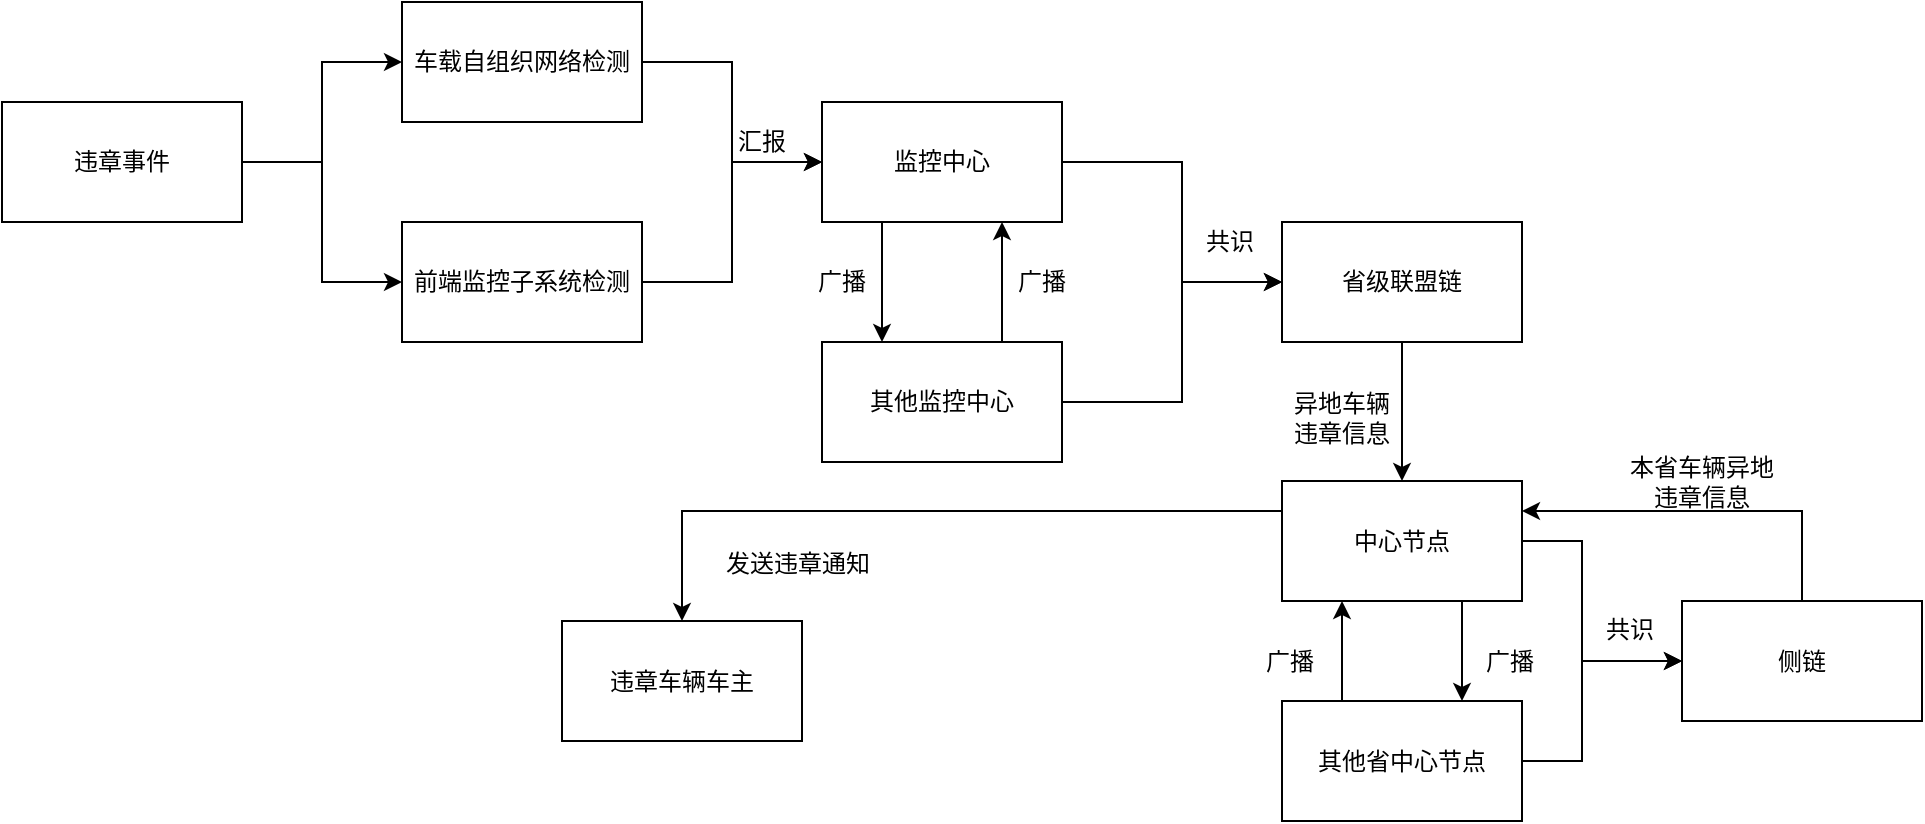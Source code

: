 <mxfile version="10.7.5" type="github"><diagram name="Page-1" id="8ce9d11a-91a2-4d17-14d8-a56ed91bf033"><mxGraphModel dx="1634" dy="764" grid="1" gridSize="10" guides="1" tooltips="1" connect="1" arrows="1" fold="1" page="1" pageScale="1" pageWidth="1100" pageHeight="850" background="#ffffff" math="0" shadow="0"><root><mxCell id="0"/><mxCell id="1" parent="0"/><mxCell id="MoWPjFzb7sI1ahTHOuCQ-3" value="" style="edgeStyle=orthogonalEdgeStyle;rounded=0;orthogonalLoop=1;jettySize=auto;html=1;" parent="1" source="MoWPjFzb7sI1ahTHOuCQ-1" target="MoWPjFzb7sI1ahTHOuCQ-2" edge="1"><mxGeometry relative="1" as="geometry"/></mxCell><mxCell id="MoWPjFzb7sI1ahTHOuCQ-7" value="" style="edgeStyle=orthogonalEdgeStyle;rounded=0;orthogonalLoop=1;jettySize=auto;html=1;" parent="1" source="MoWPjFzb7sI1ahTHOuCQ-1" target="MoWPjFzb7sI1ahTHOuCQ-6" edge="1"><mxGeometry relative="1" as="geometry"/></mxCell><mxCell id="MoWPjFzb7sI1ahTHOuCQ-1" value="违章事件" style="rounded=0;whiteSpace=wrap;html=1;" parent="1" vertex="1"><mxGeometry x="120" y="150" width="120" height="60" as="geometry"/></mxCell><mxCell id="MoWPjFzb7sI1ahTHOuCQ-13" value="" style="edgeStyle=orthogonalEdgeStyle;rounded=0;orthogonalLoop=1;jettySize=auto;html=1;" parent="1" source="MoWPjFzb7sI1ahTHOuCQ-6" target="MoWPjFzb7sI1ahTHOuCQ-12" edge="1"><mxGeometry relative="1" as="geometry"/></mxCell><mxCell id="MoWPjFzb7sI1ahTHOuCQ-6" value="前端监控子系统检测" style="rounded=0;whiteSpace=wrap;html=1;" parent="1" vertex="1"><mxGeometry x="320" y="210" width="120" height="60" as="geometry"/></mxCell><mxCell id="MoWPjFzb7sI1ahTHOuCQ-15" value="" style="edgeStyle=orthogonalEdgeStyle;rounded=0;orthogonalLoop=1;jettySize=auto;html=1;" parent="1" source="MoWPjFzb7sI1ahTHOuCQ-12" target="MoWPjFzb7sI1ahTHOuCQ-14" edge="1"><mxGeometry relative="1" as="geometry"><Array as="points"><mxPoint x="560" y="260"/><mxPoint x="560" y="260"/></Array></mxGeometry></mxCell><mxCell id="MoWPjFzb7sI1ahTHOuCQ-21" value="" style="edgeStyle=orthogonalEdgeStyle;rounded=0;orthogonalLoop=1;jettySize=auto;html=1;" parent="1" source="MoWPjFzb7sI1ahTHOuCQ-12" target="MoWPjFzb7sI1ahTHOuCQ-20" edge="1"><mxGeometry relative="1" as="geometry"><Array as="points"><mxPoint x="710" y="180"/><mxPoint x="710" y="240"/></Array></mxGeometry></mxCell><mxCell id="MoWPjFzb7sI1ahTHOuCQ-12" value="监控中心" style="rounded=0;whiteSpace=wrap;html=1;" parent="1" vertex="1"><mxGeometry x="530" y="150" width="120" height="60" as="geometry"/></mxCell><mxCell id="MoWPjFzb7sI1ahTHOuCQ-47" style="edgeStyle=orthogonalEdgeStyle;rounded=0;orthogonalLoop=1;jettySize=auto;html=1;exitX=0.5;exitY=1;exitDx=0;exitDy=0;entryX=0.5;entryY=0;entryDx=0;entryDy=0;shadow=0;" parent="1" source="MoWPjFzb7sI1ahTHOuCQ-20" target="MoWPjFzb7sI1ahTHOuCQ-37" edge="1"><mxGeometry relative="1" as="geometry"/></mxCell><mxCell id="MoWPjFzb7sI1ahTHOuCQ-20" value="省级联盟链" style="rounded=0;whiteSpace=wrap;html=1;" parent="1" vertex="1"><mxGeometry x="760" y="210" width="120" height="60" as="geometry"/></mxCell><mxCell id="MoWPjFzb7sI1ahTHOuCQ-22" style="edgeStyle=orthogonalEdgeStyle;rounded=0;orthogonalLoop=1;jettySize=auto;html=1;entryX=0;entryY=0.5;entryDx=0;entryDy=0;" parent="1" source="MoWPjFzb7sI1ahTHOuCQ-14" target="MoWPjFzb7sI1ahTHOuCQ-20" edge="1"><mxGeometry relative="1" as="geometry"><Array as="points"><mxPoint x="710" y="300"/><mxPoint x="710" y="240"/></Array></mxGeometry></mxCell><mxCell id="MoWPjFzb7sI1ahTHOuCQ-14" value="其他监控中心" style="rounded=0;whiteSpace=wrap;html=1;" parent="1" vertex="1"><mxGeometry x="530" y="270" width="120" height="60" as="geometry"/></mxCell><mxCell id="MoWPjFzb7sI1ahTHOuCQ-11" value="" style="edgeStyle=orthogonalEdgeStyle;rounded=0;orthogonalLoop=1;jettySize=auto;html=1;entryX=0;entryY=0.5;entryDx=0;entryDy=0;" parent="1" source="MoWPjFzb7sI1ahTHOuCQ-2" target="MoWPjFzb7sI1ahTHOuCQ-12" edge="1"><mxGeometry relative="1" as="geometry"><mxPoint x="450" y="190" as="targetPoint"/></mxGeometry></mxCell><mxCell id="MoWPjFzb7sI1ahTHOuCQ-2" value="车载自组织网络检测" style="rounded=0;whiteSpace=wrap;html=1;" parent="1" vertex="1"><mxGeometry x="320" y="100" width="120" height="60" as="geometry"/></mxCell><mxCell id="MoWPjFzb7sI1ahTHOuCQ-16" value="汇报" style="text;html=1;strokeColor=none;fillColor=none;align=center;verticalAlign=middle;whiteSpace=wrap;rounded=0;" parent="1" vertex="1"><mxGeometry x="480" y="160" width="40" height="20" as="geometry"/></mxCell><mxCell id="MoWPjFzb7sI1ahTHOuCQ-17" value="" style="endArrow=classic;html=1;entryX=0.75;entryY=1;entryDx=0;entryDy=0;exitX=0.75;exitY=0;exitDx=0;exitDy=0;" parent="1" source="MoWPjFzb7sI1ahTHOuCQ-14" target="MoWPjFzb7sI1ahTHOuCQ-12" edge="1"><mxGeometry width="50" height="50" relative="1" as="geometry"><mxPoint x="560" y="300" as="sourcePoint"/><mxPoint x="610" y="250" as="targetPoint"/></mxGeometry></mxCell><mxCell id="MoWPjFzb7sI1ahTHOuCQ-18" value="广播" style="text;html=1;strokeColor=none;fillColor=none;align=center;verticalAlign=middle;whiteSpace=wrap;rounded=0;" parent="1" vertex="1"><mxGeometry x="520" y="230" width="40" height="20" as="geometry"/></mxCell><mxCell id="MoWPjFzb7sI1ahTHOuCQ-19" value="广播" style="text;html=1;strokeColor=none;fillColor=none;align=center;verticalAlign=middle;whiteSpace=wrap;rounded=0;" parent="1" vertex="1"><mxGeometry x="620" y="230" width="40" height="20" as="geometry"/></mxCell><mxCell id="MoWPjFzb7sI1ahTHOuCQ-23" value="共识" style="text;html=1;resizable=0;points=[];autosize=1;align=left;verticalAlign=top;spacingTop=-4;" parent="1" vertex="1"><mxGeometry x="720" y="210" width="40" height="20" as="geometry"/></mxCell><mxCell id="MoWPjFzb7sI1ahTHOuCQ-29" value="异地车辆违章信息" style="text;html=1;strokeColor=none;fillColor=none;align=center;verticalAlign=middle;whiteSpace=wrap;rounded=0;" parent="1" vertex="1"><mxGeometry x="765" y="300" width="50" height="15" as="geometry"/></mxCell><mxCell id="MoWPjFzb7sI1ahTHOuCQ-52" style="edgeStyle=orthogonalEdgeStyle;rounded=0;orthogonalLoop=1;jettySize=auto;html=1;exitX=0.75;exitY=1;exitDx=0;exitDy=0;entryX=0.75;entryY=0;entryDx=0;entryDy=0;shadow=0;" parent="1" source="MoWPjFzb7sI1ahTHOuCQ-37" target="MoWPjFzb7sI1ahTHOuCQ-43" edge="1"><mxGeometry relative="1" as="geometry"/></mxCell><mxCell id="MoWPjFzb7sI1ahTHOuCQ-55" value="" style="edgeStyle=orthogonalEdgeStyle;rounded=0;orthogonalLoop=1;jettySize=auto;html=1;shadow=0;" parent="1" source="MoWPjFzb7sI1ahTHOuCQ-37" target="MoWPjFzb7sI1ahTHOuCQ-54" edge="1"><mxGeometry relative="1" as="geometry"><Array as="points"><mxPoint x="910" y="369.5"/><mxPoint x="910" y="429.5"/></Array></mxGeometry></mxCell><mxCell id="MoWPjFzb7sI1ahTHOuCQ-65" style="edgeStyle=orthogonalEdgeStyle;rounded=0;orthogonalLoop=1;jettySize=auto;html=1;exitX=0;exitY=0.25;exitDx=0;exitDy=0;shadow=0;entryX=0.5;entryY=0;entryDx=0;entryDy=0;" parent="1" source="MoWPjFzb7sI1ahTHOuCQ-37" target="MoWPjFzb7sI1ahTHOuCQ-60" edge="1"><mxGeometry relative="1" as="geometry"><mxPoint x="170" y="354.333" as="targetPoint"/></mxGeometry></mxCell><mxCell id="MoWPjFzb7sI1ahTHOuCQ-37" value="中心节点" style="shape=process;whiteSpace=wrap;html=1;backgroundOutline=1;size=0;" parent="1" vertex="1"><mxGeometry x="760" y="339.5" width="120" height="60" as="geometry"/></mxCell><mxCell id="MoWPjFzb7sI1ahTHOuCQ-63" style="edgeStyle=orthogonalEdgeStyle;rounded=0;orthogonalLoop=1;jettySize=auto;html=1;shadow=0;entryX=1;entryY=0.25;entryDx=0;entryDy=0;" parent="1" source="MoWPjFzb7sI1ahTHOuCQ-54" target="MoWPjFzb7sI1ahTHOuCQ-37" edge="1"><mxGeometry relative="1" as="geometry"><mxPoint x="960" y="330" as="targetPoint"/><Array as="points"><mxPoint x="1020" y="354"/></Array></mxGeometry></mxCell><mxCell id="MoWPjFzb7sI1ahTHOuCQ-54" value="侧链" style="shape=process;whiteSpace=wrap;html=1;backgroundOutline=1;size=0;" parent="1" vertex="1"><mxGeometry x="960" y="399.5" width="120" height="60" as="geometry"/></mxCell><mxCell id="MoWPjFzb7sI1ahTHOuCQ-48" style="edgeStyle=orthogonalEdgeStyle;rounded=0;orthogonalLoop=1;jettySize=auto;html=1;exitX=0.25;exitY=0;exitDx=0;exitDy=0;entryX=0.25;entryY=1;entryDx=0;entryDy=0;shadow=0;" parent="1" source="MoWPjFzb7sI1ahTHOuCQ-43" target="MoWPjFzb7sI1ahTHOuCQ-37" edge="1"><mxGeometry relative="1" as="geometry"/></mxCell><mxCell id="MoWPjFzb7sI1ahTHOuCQ-56" style="edgeStyle=orthogonalEdgeStyle;rounded=0;orthogonalLoop=1;jettySize=auto;html=1;exitX=1;exitY=0.5;exitDx=0;exitDy=0;entryX=0;entryY=0.5;entryDx=0;entryDy=0;shadow=0;" parent="1" source="MoWPjFzb7sI1ahTHOuCQ-43" target="MoWPjFzb7sI1ahTHOuCQ-54" edge="1"><mxGeometry relative="1" as="geometry"><Array as="points"><mxPoint x="910" y="479.5"/><mxPoint x="910" y="429.5"/></Array></mxGeometry></mxCell><mxCell id="MoWPjFzb7sI1ahTHOuCQ-43" value="其他省中心节点" style="shape=process;whiteSpace=wrap;html=1;backgroundOutline=1;size=0;" parent="1" vertex="1"><mxGeometry x="760" y="449.5" width="120" height="60" as="geometry"/></mxCell><mxCell id="MoWPjFzb7sI1ahTHOuCQ-45" value="广播" style="text;html=1;resizable=0;points=[];autosize=1;align=left;verticalAlign=top;spacingTop=-4;" parent="1" vertex="1"><mxGeometry x="750" y="419.5" width="40" height="20" as="geometry"/></mxCell><mxCell id="MoWPjFzb7sI1ahTHOuCQ-50" value="广播" style="text;html=1;resizable=0;points=[];autosize=1;align=left;verticalAlign=top;spacingTop=-4;" parent="1" vertex="1"><mxGeometry x="860" y="419.5" width="40" height="20" as="geometry"/></mxCell><mxCell id="MoWPjFzb7sI1ahTHOuCQ-59" value="共识" style="text;html=1;resizable=0;points=[];autosize=1;align=left;verticalAlign=top;spacingTop=-4;" parent="1" vertex="1"><mxGeometry x="920" y="403.5" width="40" height="20" as="geometry"/></mxCell><mxCell id="MoWPjFzb7sI1ahTHOuCQ-60" value="违章车辆车主" style="rounded=0;whiteSpace=wrap;html=1;" parent="1" vertex="1"><mxGeometry x="400" y="409.5" width="120" height="60" as="geometry"/></mxCell><mxCell id="MoWPjFzb7sI1ahTHOuCQ-64" value="本省车辆异地违章信息" style="text;html=1;strokeColor=none;fillColor=none;align=center;verticalAlign=middle;whiteSpace=wrap;rounded=0;" parent="1" vertex="1"><mxGeometry x="930" y="332" width="80" height="15" as="geometry"/></mxCell><mxCell id="MoWPjFzb7sI1ahTHOuCQ-66" value="发送违章通知" style="text;html=1;resizable=0;points=[];autosize=1;align=left;verticalAlign=top;spacingTop=-4;" parent="1" vertex="1"><mxGeometry x="480" y="371" width="90" height="20" as="geometry"/></mxCell></root></mxGraphModel></diagram></mxfile>